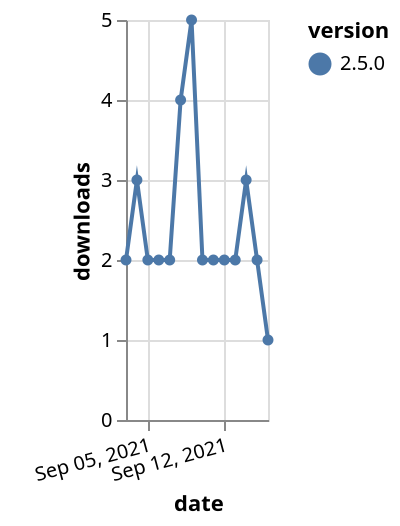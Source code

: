 {"$schema": "https://vega.github.io/schema/vega-lite/v5.json", "description": "A simple bar chart with embedded data.", "data": {"values": [{"date": "2021-09-03", "total": 610, "delta": 2, "version": "2.5.0"}, {"date": "2021-09-04", "total": 613, "delta": 3, "version": "2.5.0"}, {"date": "2021-09-05", "total": 615, "delta": 2, "version": "2.5.0"}, {"date": "2021-09-06", "total": 617, "delta": 2, "version": "2.5.0"}, {"date": "2021-09-07", "total": 619, "delta": 2, "version": "2.5.0"}, {"date": "2021-09-08", "total": 623, "delta": 4, "version": "2.5.0"}, {"date": "2021-09-09", "total": 628, "delta": 5, "version": "2.5.0"}, {"date": "2021-09-10", "total": 630, "delta": 2, "version": "2.5.0"}, {"date": "2021-09-11", "total": 632, "delta": 2, "version": "2.5.0"}, {"date": "2021-09-12", "total": 634, "delta": 2, "version": "2.5.0"}, {"date": "2021-09-13", "total": 636, "delta": 2, "version": "2.5.0"}, {"date": "2021-09-14", "total": 639, "delta": 3, "version": "2.5.0"}, {"date": "2021-09-15", "total": 641, "delta": 2, "version": "2.5.0"}, {"date": "2021-09-16", "total": 642, "delta": 1, "version": "2.5.0"}]}, "width": "container", "mark": {"type": "line", "point": {"filled": true}}, "encoding": {"x": {"field": "date", "type": "temporal", "timeUnit": "yearmonthdate", "title": "date", "axis": {"labelAngle": -15}}, "y": {"field": "delta", "type": "quantitative", "title": "downloads"}, "color": {"field": "version", "type": "nominal"}, "tooltip": {"field": "delta"}}}